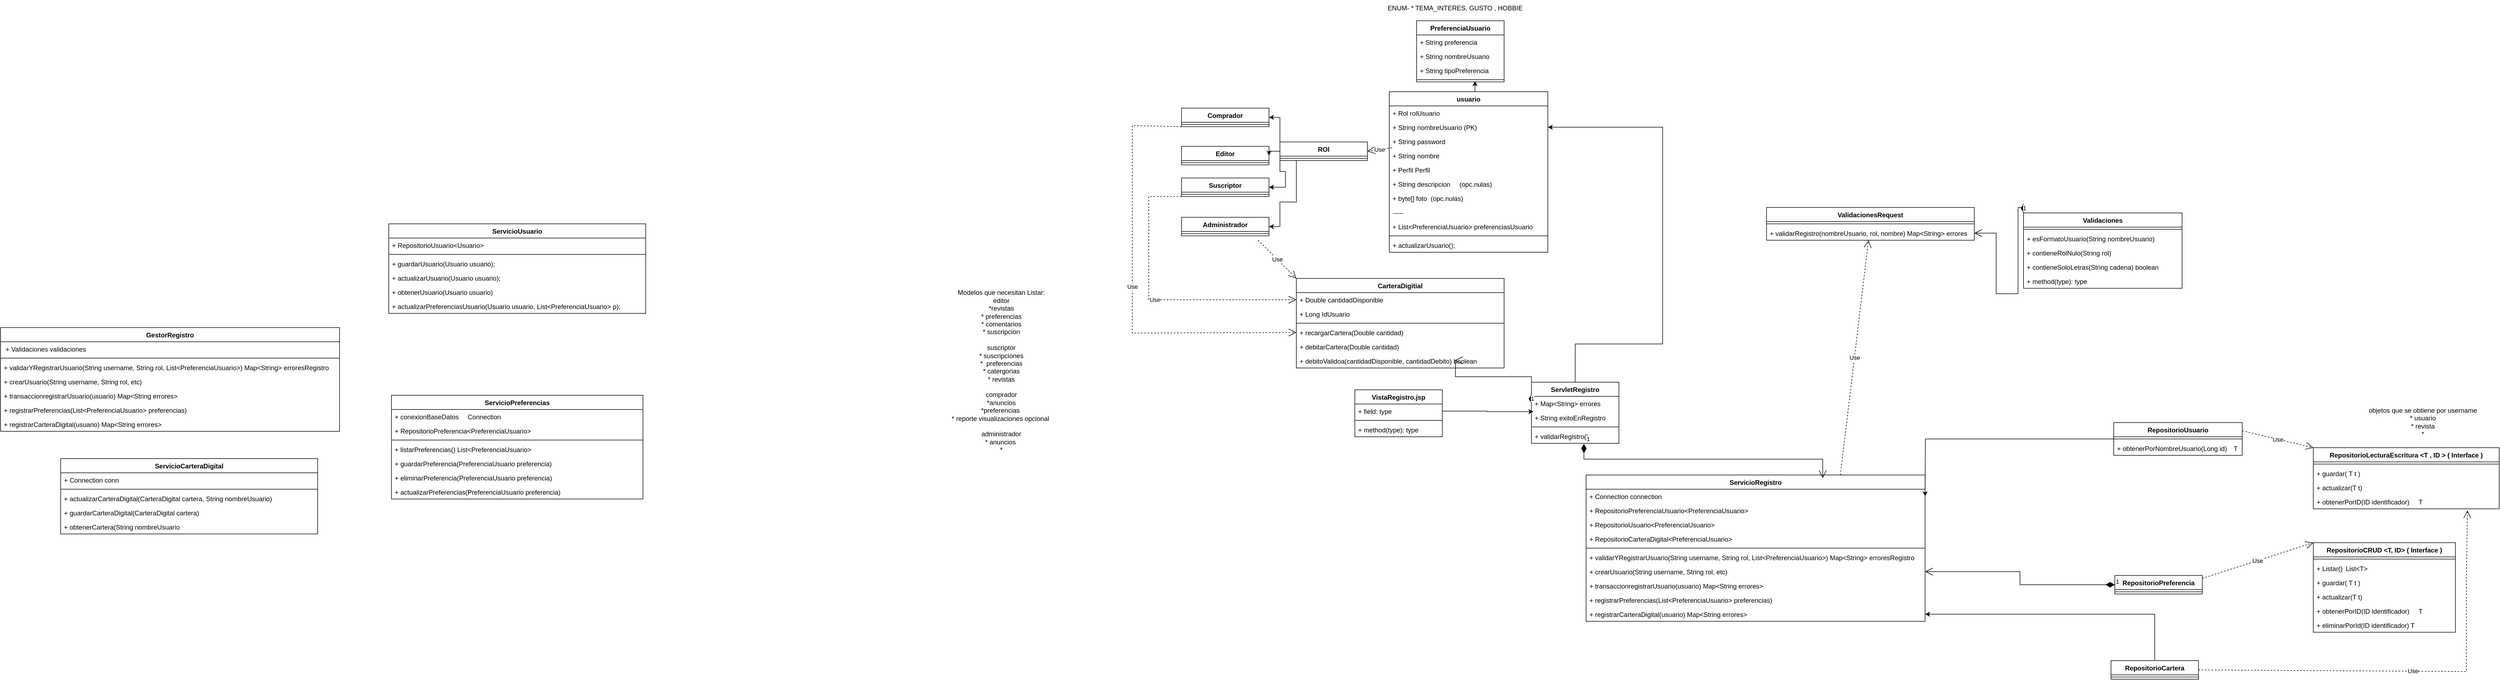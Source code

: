 <mxfile version="24.7.8">
  <diagram name="Página-1" id="WFT6-pquJy-1TiXKlxWs">
    <mxGraphModel dx="3860" dy="2783" grid="1" gridSize="10" guides="1" tooltips="1" connect="1" arrows="1" fold="1" page="1" pageScale="1" pageWidth="827" pageHeight="1169" math="0" shadow="0">
      <root>
        <mxCell id="0" />
        <mxCell id="1" parent="0" />
        <mxCell id="QPBchtsUJtEXCFkopXKg-1" value="usuario" style="swimlane;fontStyle=1;align=center;verticalAlign=top;childLayout=stackLayout;horizontal=1;startSize=26;horizontalStack=0;resizeParent=1;resizeParentMax=0;resizeLast=0;collapsible=1;marginBottom=0;whiteSpace=wrap;html=1;" parent="1" vertex="1">
          <mxGeometry x="-350" y="-1062" width="290" height="294" as="geometry" />
        </mxCell>
        <mxCell id="cfsOjez12NhXSAzzON_1-13" value="+ Rol rolUsuario" style="text;strokeColor=none;fillColor=none;align=left;verticalAlign=top;spacingLeft=4;spacingRight=4;overflow=hidden;rotatable=0;points=[[0,0.5],[1,0.5]];portConstraint=eastwest;whiteSpace=wrap;html=1;" parent="QPBchtsUJtEXCFkopXKg-1" vertex="1">
          <mxGeometry y="26" width="290" height="26" as="geometry" />
        </mxCell>
        <mxCell id="QPBchtsUJtEXCFkopXKg-12" value="+ String nombreUsuario (PK)" style="text;strokeColor=none;fillColor=none;align=left;verticalAlign=top;spacingLeft=4;spacingRight=4;overflow=hidden;rotatable=0;points=[[0,0.5],[1,0.5]];portConstraint=eastwest;whiteSpace=wrap;html=1;" parent="QPBchtsUJtEXCFkopXKg-1" vertex="1">
          <mxGeometry y="52" width="290" height="26" as="geometry" />
        </mxCell>
        <mxCell id="QPBchtsUJtEXCFkopXKg-5" value="+ String password" style="text;strokeColor=none;fillColor=none;align=left;verticalAlign=top;spacingLeft=4;spacingRight=4;overflow=hidden;rotatable=0;points=[[0,0.5],[1,0.5]];portConstraint=eastwest;whiteSpace=wrap;html=1;" parent="QPBchtsUJtEXCFkopXKg-1" vertex="1">
          <mxGeometry y="78" width="290" height="26" as="geometry" />
        </mxCell>
        <mxCell id="QPBchtsUJtEXCFkopXKg-6" value="+ String nombre" style="text;strokeColor=none;fillColor=none;align=left;verticalAlign=top;spacingLeft=4;spacingRight=4;overflow=hidden;rotatable=0;points=[[0,0.5],[1,0.5]];portConstraint=eastwest;whiteSpace=wrap;html=1;" parent="QPBchtsUJtEXCFkopXKg-1" vertex="1">
          <mxGeometry y="104" width="290" height="26" as="geometry" />
        </mxCell>
        <mxCell id="umDHWxReIGPnhOAI5taT-40" value="+ Perfil Perfil" style="text;strokeColor=none;fillColor=none;align=left;verticalAlign=top;spacingLeft=4;spacingRight=4;overflow=hidden;rotatable=0;points=[[0,0.5],[1,0.5]];portConstraint=eastwest;whiteSpace=wrap;html=1;" parent="QPBchtsUJtEXCFkopXKg-1" vertex="1">
          <mxGeometry y="130" width="290" height="26" as="geometry" />
        </mxCell>
        <mxCell id="QPBchtsUJtEXCFkopXKg-8" value="+ String descripcion&amp;nbsp; &amp;nbsp; &amp;nbsp;(opc.nulas)" style="text;strokeColor=none;fillColor=none;align=left;verticalAlign=top;spacingLeft=4;spacingRight=4;overflow=hidden;rotatable=0;points=[[0,0.5],[1,0.5]];portConstraint=eastwest;whiteSpace=wrap;html=1;" parent="QPBchtsUJtEXCFkopXKg-1" vertex="1">
          <mxGeometry y="156" width="290" height="26" as="geometry" />
        </mxCell>
        <mxCell id="QPBchtsUJtEXCFkopXKg-7" value="+ byte[] foto&amp;nbsp; (opc.nulas)" style="text;strokeColor=none;fillColor=none;align=left;verticalAlign=top;spacingLeft=4;spacingRight=4;overflow=hidden;rotatable=0;points=[[0,0.5],[1,0.5]];portConstraint=eastwest;whiteSpace=wrap;html=1;" parent="QPBchtsUJtEXCFkopXKg-1" vertex="1">
          <mxGeometry y="182" width="290" height="26" as="geometry" />
        </mxCell>
        <mxCell id="umDHWxReIGPnhOAI5taT-67" value="-----" style="text;strokeColor=none;fillColor=none;align=left;verticalAlign=top;spacingLeft=4;spacingRight=4;overflow=hidden;rotatable=0;points=[[0,0.5],[1,0.5]];portConstraint=eastwest;whiteSpace=wrap;html=1;" parent="QPBchtsUJtEXCFkopXKg-1" vertex="1">
          <mxGeometry y="208" width="290" height="26" as="geometry" />
        </mxCell>
        <mxCell id="umDHWxReIGPnhOAI5taT-68" value="+ List&amp;lt;PreferenciaUsuario&amp;gt; preferenciasUsuario" style="text;strokeColor=none;fillColor=none;align=left;verticalAlign=top;spacingLeft=4;spacingRight=4;overflow=hidden;rotatable=0;points=[[0,0.5],[1,0.5]];portConstraint=eastwest;whiteSpace=wrap;html=1;" parent="QPBchtsUJtEXCFkopXKg-1" vertex="1">
          <mxGeometry y="234" width="290" height="26" as="geometry" />
        </mxCell>
        <mxCell id="QPBchtsUJtEXCFkopXKg-3" value="" style="line;strokeWidth=1;fillColor=none;align=left;verticalAlign=middle;spacingTop=-1;spacingLeft=3;spacingRight=3;rotatable=0;labelPosition=right;points=[];portConstraint=eastwest;strokeColor=inherit;" parent="QPBchtsUJtEXCFkopXKg-1" vertex="1">
          <mxGeometry y="260" width="290" height="8" as="geometry" />
        </mxCell>
        <mxCell id="QPBchtsUJtEXCFkopXKg-4" value="+ actualizarUsuario();" style="text;strokeColor=none;fillColor=none;align=left;verticalAlign=top;spacingLeft=4;spacingRight=4;overflow=hidden;rotatable=0;points=[[0,0.5],[1,0.5]];portConstraint=eastwest;whiteSpace=wrap;html=1;" parent="QPBchtsUJtEXCFkopXKg-1" vertex="1">
          <mxGeometry y="268" width="290" height="26" as="geometry" />
        </mxCell>
        <mxCell id="QPBchtsUJtEXCFkopXKg-13" value="Administrador" style="swimlane;fontStyle=1;align=center;verticalAlign=top;childLayout=stackLayout;horizontal=1;startSize=26;horizontalStack=0;resizeParent=1;resizeParentMax=0;resizeLast=0;collapsible=1;marginBottom=0;whiteSpace=wrap;html=1;" parent="1" vertex="1">
          <mxGeometry x="-730" y="-832" width="160" height="34" as="geometry" />
        </mxCell>
        <mxCell id="QPBchtsUJtEXCFkopXKg-15" value="" style="line;strokeWidth=1;fillColor=none;align=left;verticalAlign=middle;spacingTop=-1;spacingLeft=3;spacingRight=3;rotatable=0;labelPosition=right;points=[];portConstraint=eastwest;strokeColor=inherit;" parent="QPBchtsUJtEXCFkopXKg-13" vertex="1">
          <mxGeometry y="26" width="160" height="8" as="geometry" />
        </mxCell>
        <mxCell id="QPBchtsUJtEXCFkopXKg-17" value="Suscriptor" style="swimlane;fontStyle=1;align=center;verticalAlign=top;childLayout=stackLayout;horizontal=1;startSize=26;horizontalStack=0;resizeParent=1;resizeParentMax=0;resizeLast=0;collapsible=1;marginBottom=0;whiteSpace=wrap;html=1;" parent="1" vertex="1">
          <mxGeometry x="-730" y="-904" width="160" height="34" as="geometry" />
        </mxCell>
        <mxCell id="QPBchtsUJtEXCFkopXKg-19" value="" style="line;strokeWidth=1;fillColor=none;align=left;verticalAlign=middle;spacingTop=-1;spacingLeft=3;spacingRight=3;rotatable=0;labelPosition=right;points=[];portConstraint=eastwest;strokeColor=inherit;" parent="QPBchtsUJtEXCFkopXKg-17" vertex="1">
          <mxGeometry y="26" width="160" height="8" as="geometry" />
        </mxCell>
        <mxCell id="QPBchtsUJtEXCFkopXKg-21" value="Editor" style="swimlane;fontStyle=1;align=center;verticalAlign=top;childLayout=stackLayout;horizontal=1;startSize=26;horizontalStack=0;resizeParent=1;resizeParentMax=0;resizeLast=0;collapsible=1;marginBottom=0;whiteSpace=wrap;html=1;" parent="1" vertex="1">
          <mxGeometry x="-730" y="-962" width="160" height="34" as="geometry" />
        </mxCell>
        <mxCell id="QPBchtsUJtEXCFkopXKg-23" value="" style="line;strokeWidth=1;fillColor=none;align=left;verticalAlign=middle;spacingTop=-1;spacingLeft=3;spacingRight=3;rotatable=0;labelPosition=right;points=[];portConstraint=eastwest;strokeColor=inherit;" parent="QPBchtsUJtEXCFkopXKg-21" vertex="1">
          <mxGeometry y="26" width="160" height="8" as="geometry" />
        </mxCell>
        <mxCell id="QPBchtsUJtEXCFkopXKg-25" value="Comprador" style="swimlane;fontStyle=1;align=center;verticalAlign=top;childLayout=stackLayout;horizontal=1;startSize=26;horizontalStack=0;resizeParent=1;resizeParentMax=0;resizeLast=0;collapsible=1;marginBottom=0;whiteSpace=wrap;html=1;" parent="1" vertex="1">
          <mxGeometry x="-730" y="-1032" width="160" height="34" as="geometry" />
        </mxCell>
        <mxCell id="QPBchtsUJtEXCFkopXKg-27" value="" style="line;strokeWidth=1;fillColor=none;align=left;verticalAlign=middle;spacingTop=-1;spacingLeft=3;spacingRight=3;rotatable=0;labelPosition=right;points=[];portConstraint=eastwest;strokeColor=inherit;" parent="QPBchtsUJtEXCFkopXKg-25" vertex="1">
          <mxGeometry y="26" width="160" height="8" as="geometry" />
        </mxCell>
        <mxCell id="0hr7ckpAqA9oikr3UxDf-13" value="RepositorioLecturaEscritura &amp;lt;T , ID &amp;gt; ( Interface )" style="swimlane;fontStyle=1;align=center;verticalAlign=top;childLayout=stackLayout;horizontal=1;startSize=26;horizontalStack=0;resizeParent=1;resizeParentMax=0;resizeLast=0;collapsible=1;marginBottom=0;whiteSpace=wrap;html=1;" parent="1" vertex="1">
          <mxGeometry x="1340" y="-410" width="340" height="112" as="geometry" />
        </mxCell>
        <mxCell id="0hr7ckpAqA9oikr3UxDf-15" value="" style="line;strokeWidth=1;fillColor=none;align=left;verticalAlign=middle;spacingTop=-1;spacingLeft=3;spacingRight=3;rotatable=0;labelPosition=right;points=[];portConstraint=eastwest;strokeColor=inherit;" parent="0hr7ckpAqA9oikr3UxDf-13" vertex="1">
          <mxGeometry y="26" width="340" height="8" as="geometry" />
        </mxCell>
        <mxCell id="umDHWxReIGPnhOAI5taT-9" value="+ guardar( T t )" style="text;strokeColor=none;fillColor=none;align=left;verticalAlign=top;spacingLeft=4;spacingRight=4;overflow=hidden;rotatable=0;points=[[0,0.5],[1,0.5]];portConstraint=eastwest;whiteSpace=wrap;html=1;" parent="0hr7ckpAqA9oikr3UxDf-13" vertex="1">
          <mxGeometry y="34" width="340" height="26" as="geometry" />
        </mxCell>
        <mxCell id="umDHWxReIGPnhOAI5taT-11" value="+ actualizar(T t)&amp;nbsp;&amp;nbsp;" style="text;strokeColor=none;fillColor=none;align=left;verticalAlign=top;spacingLeft=4;spacingRight=4;overflow=hidden;rotatable=0;points=[[0,0.5],[1,0.5]];portConstraint=eastwest;whiteSpace=wrap;html=1;" parent="0hr7ckpAqA9oikr3UxDf-13" vertex="1">
          <mxGeometry y="60" width="340" height="26" as="geometry" />
        </mxCell>
        <mxCell id="umDHWxReIGPnhOAI5taT-10" value="+ obtenerPorID(ID identificador)&amp;nbsp;&lt;span style=&quot;white-space: pre;&quot;&gt;&#x9;&lt;/span&gt;T" style="text;strokeColor=none;fillColor=none;align=left;verticalAlign=top;spacingLeft=4;spacingRight=4;overflow=hidden;rotatable=0;points=[[0,0.5],[1,0.5]];portConstraint=eastwest;whiteSpace=wrap;html=1;" parent="0hr7ckpAqA9oikr3UxDf-13" vertex="1">
          <mxGeometry y="86" width="340" height="26" as="geometry" />
        </mxCell>
        <mxCell id="FwK0ukZyEXFp0lMy9nqA-30" style="edgeStyle=orthogonalEdgeStyle;rounded=0;orthogonalLoop=1;jettySize=auto;html=1;entryX=1;entryY=0.5;entryDx=0;entryDy=0;" parent="1" source="0hr7ckpAqA9oikr3UxDf-21" edge="1">
          <mxGeometry relative="1" as="geometry">
            <mxPoint x="630" y="-321" as="targetPoint" />
          </mxGeometry>
        </mxCell>
        <mxCell id="0hr7ckpAqA9oikr3UxDf-21" value="RepositorioUsuario" style="swimlane;fontStyle=1;align=center;verticalAlign=top;childLayout=stackLayout;horizontal=1;startSize=26;horizontalStack=0;resizeParent=1;resizeParentMax=0;resizeLast=0;collapsible=1;marginBottom=0;whiteSpace=wrap;html=1;" parent="1" vertex="1">
          <mxGeometry x="975" y="-456" width="235" height="60" as="geometry" />
        </mxCell>
        <mxCell id="0hr7ckpAqA9oikr3UxDf-23" value="" style="line;strokeWidth=1;fillColor=none;align=left;verticalAlign=middle;spacingTop=-1;spacingLeft=3;spacingRight=3;rotatable=0;labelPosition=right;points=[];portConstraint=eastwest;strokeColor=inherit;" parent="0hr7ckpAqA9oikr3UxDf-21" vertex="1">
          <mxGeometry y="26" width="235" height="8" as="geometry" />
        </mxCell>
        <mxCell id="nuMz5E-OoA2DFbT41cDE-1" value="+ obtenerPorNombreUsuario(Long id)&amp;nbsp;&lt;span style=&quot;white-space: pre;&quot;&gt;&#x9;&lt;/span&gt;T" style="text;strokeColor=none;fillColor=none;align=left;verticalAlign=top;spacingLeft=4;spacingRight=4;overflow=hidden;rotatable=0;points=[[0,0.5],[1,0.5]];portConstraint=eastwest;whiteSpace=wrap;html=1;" vertex="1" parent="0hr7ckpAqA9oikr3UxDf-21">
          <mxGeometry y="34" width="235" height="26" as="geometry" />
        </mxCell>
        <mxCell id="umDHWxReIGPnhOAI5taT-60" value="PreferenciaUsuario" style="swimlane;fontStyle=1;align=center;verticalAlign=top;childLayout=stackLayout;horizontal=1;startSize=26;horizontalStack=0;resizeParent=1;resizeParentMax=0;resizeLast=0;collapsible=1;marginBottom=0;whiteSpace=wrap;html=1;" parent="1" vertex="1">
          <mxGeometry x="-300" y="-1192" width="160" height="112" as="geometry" />
        </mxCell>
        <mxCell id="umDHWxReIGPnhOAI5taT-65" value="+ String preferencia" style="text;strokeColor=none;fillColor=none;align=left;verticalAlign=top;spacingLeft=4;spacingRight=4;overflow=hidden;rotatable=0;points=[[0,0.5],[1,0.5]];portConstraint=eastwest;whiteSpace=wrap;html=1;" parent="umDHWxReIGPnhOAI5taT-60" vertex="1">
          <mxGeometry y="26" width="160" height="26" as="geometry" />
        </mxCell>
        <mxCell id="umDHWxReIGPnhOAI5taT-94" value="+ String nombreUsuario" style="text;strokeColor=none;fillColor=none;align=left;verticalAlign=top;spacingLeft=4;spacingRight=4;overflow=hidden;rotatable=0;points=[[0,0.5],[1,0.5]];portConstraint=eastwest;whiteSpace=wrap;html=1;" parent="umDHWxReIGPnhOAI5taT-60" vertex="1">
          <mxGeometry y="52" width="160" height="26" as="geometry" />
        </mxCell>
        <mxCell id="umDHWxReIGPnhOAI5taT-64" value="+ String tipoPreferencia" style="text;strokeColor=none;fillColor=none;align=left;verticalAlign=top;spacingLeft=4;spacingRight=4;overflow=hidden;rotatable=0;points=[[0,0.5],[1,0.5]];portConstraint=eastwest;whiteSpace=wrap;html=1;" parent="umDHWxReIGPnhOAI5taT-60" vertex="1">
          <mxGeometry y="78" width="160" height="26" as="geometry" />
        </mxCell>
        <mxCell id="umDHWxReIGPnhOAI5taT-62" value="" style="line;strokeWidth=1;fillColor=none;align=left;verticalAlign=middle;spacingTop=-1;spacingLeft=3;spacingRight=3;rotatable=0;labelPosition=right;points=[];portConstraint=eastwest;strokeColor=inherit;" parent="umDHWxReIGPnhOAI5taT-60" vertex="1">
          <mxGeometry y="104" width="160" height="8" as="geometry" />
        </mxCell>
        <mxCell id="umDHWxReIGPnhOAI5taT-66" value="ENUM- * TEMA_INTERES, GUSTO , HOBBIE" style="text;html=1;align=center;verticalAlign=middle;resizable=0;points=[];autosize=1;strokeColor=none;fillColor=none;" parent="1" vertex="1">
          <mxGeometry x="-365" y="-1230" width="270" height="30" as="geometry" />
        </mxCell>
        <mxCell id="umDHWxReIGPnhOAI5taT-80" style="edgeStyle=orthogonalEdgeStyle;rounded=0;orthogonalLoop=1;jettySize=auto;html=1;exitX=0.5;exitY=0;exitDx=0;exitDy=0;entryX=0.667;entryY=0.833;entryDx=0;entryDy=0;entryPerimeter=0;" parent="1" source="QPBchtsUJtEXCFkopXKg-1" target="umDHWxReIGPnhOAI5taT-62" edge="1">
          <mxGeometry relative="1" as="geometry" />
        </mxCell>
        <mxCell id="v9M5jdULhOaIKDF-wlbc-27" style="edgeStyle=orthogonalEdgeStyle;rounded=0;orthogonalLoop=1;jettySize=auto;html=1;entryX=1;entryY=0.5;entryDx=0;entryDy=0;" parent="1" source="v9M5jdULhOaIKDF-wlbc-1" target="QPBchtsUJtEXCFkopXKg-12" edge="1">
          <mxGeometry relative="1" as="geometry">
            <Array as="points">
              <mxPoint x="-10" y="-600" />
              <mxPoint x="150" y="-600" />
              <mxPoint x="150" y="-997" />
            </Array>
          </mxGeometry>
        </mxCell>
        <mxCell id="v9M5jdULhOaIKDF-wlbc-1" value="ServletRegistro" style="swimlane;fontStyle=1;align=center;verticalAlign=top;childLayout=stackLayout;horizontal=1;startSize=26;horizontalStack=0;resizeParent=1;resizeParentMax=0;resizeLast=0;collapsible=1;marginBottom=0;whiteSpace=wrap;html=1;" parent="1" vertex="1">
          <mxGeometry x="-90" y="-530" width="160" height="112" as="geometry" />
        </mxCell>
        <mxCell id="v9M5jdULhOaIKDF-wlbc-2" value="+ Map&amp;lt;String&amp;gt; errores" style="text;strokeColor=none;fillColor=none;align=left;verticalAlign=top;spacingLeft=4;spacingRight=4;overflow=hidden;rotatable=0;points=[[0,0.5],[1,0.5]];portConstraint=eastwest;whiteSpace=wrap;html=1;" parent="v9M5jdULhOaIKDF-wlbc-1" vertex="1">
          <mxGeometry y="26" width="160" height="26" as="geometry" />
        </mxCell>
        <mxCell id="v9M5jdULhOaIKDF-wlbc-106" value="+ String exitoEnRegistro" style="text;strokeColor=none;fillColor=none;align=left;verticalAlign=top;spacingLeft=4;spacingRight=4;overflow=hidden;rotatable=0;points=[[0,0.5],[1,0.5]];portConstraint=eastwest;whiteSpace=wrap;html=1;" parent="v9M5jdULhOaIKDF-wlbc-1" vertex="1">
          <mxGeometry y="52" width="160" height="26" as="geometry" />
        </mxCell>
        <mxCell id="v9M5jdULhOaIKDF-wlbc-3" value="" style="line;strokeWidth=1;fillColor=none;align=left;verticalAlign=middle;spacingTop=-1;spacingLeft=3;spacingRight=3;rotatable=0;labelPosition=right;points=[];portConstraint=eastwest;strokeColor=inherit;" parent="v9M5jdULhOaIKDF-wlbc-1" vertex="1">
          <mxGeometry y="78" width="160" height="8" as="geometry" />
        </mxCell>
        <mxCell id="v9M5jdULhOaIKDF-wlbc-4" value="+ validarRegistro();" style="text;strokeColor=none;fillColor=none;align=left;verticalAlign=top;spacingLeft=4;spacingRight=4;overflow=hidden;rotatable=0;points=[[0,0.5],[1,0.5]];portConstraint=eastwest;whiteSpace=wrap;html=1;" parent="v9M5jdULhOaIKDF-wlbc-1" vertex="1">
          <mxGeometry y="86" width="160" height="26" as="geometry" />
        </mxCell>
        <mxCell id="v9M5jdULhOaIKDF-wlbc-5" value="VistaRegistro.jsp" style="swimlane;fontStyle=1;align=center;verticalAlign=top;childLayout=stackLayout;horizontal=1;startSize=26;horizontalStack=0;resizeParent=1;resizeParentMax=0;resizeLast=0;collapsible=1;marginBottom=0;whiteSpace=wrap;html=1;" parent="1" vertex="1">
          <mxGeometry x="-413" y="-516" width="160" height="86" as="geometry" />
        </mxCell>
        <mxCell id="v9M5jdULhOaIKDF-wlbc-6" value="+ field: type" style="text;strokeColor=none;fillColor=none;align=left;verticalAlign=top;spacingLeft=4;spacingRight=4;overflow=hidden;rotatable=0;points=[[0,0.5],[1,0.5]];portConstraint=eastwest;whiteSpace=wrap;html=1;" parent="v9M5jdULhOaIKDF-wlbc-5" vertex="1">
          <mxGeometry y="26" width="160" height="26" as="geometry" />
        </mxCell>
        <mxCell id="v9M5jdULhOaIKDF-wlbc-7" value="" style="line;strokeWidth=1;fillColor=none;align=left;verticalAlign=middle;spacingTop=-1;spacingLeft=3;spacingRight=3;rotatable=0;labelPosition=right;points=[];portConstraint=eastwest;strokeColor=inherit;" parent="v9M5jdULhOaIKDF-wlbc-5" vertex="1">
          <mxGeometry y="52" width="160" height="8" as="geometry" />
        </mxCell>
        <mxCell id="v9M5jdULhOaIKDF-wlbc-8" value="+ method(type): type" style="text;strokeColor=none;fillColor=none;align=left;verticalAlign=top;spacingLeft=4;spacingRight=4;overflow=hidden;rotatable=0;points=[[0,0.5],[1,0.5]];portConstraint=eastwest;whiteSpace=wrap;html=1;" parent="v9M5jdULhOaIKDF-wlbc-5" vertex="1">
          <mxGeometry y="60" width="160" height="26" as="geometry" />
        </mxCell>
        <mxCell id="v9M5jdULhOaIKDF-wlbc-9" value="ValidacionesRequest" style="swimlane;fontStyle=1;align=center;verticalAlign=top;childLayout=stackLayout;horizontal=1;startSize=26;horizontalStack=0;resizeParent=1;resizeParentMax=0;resizeLast=0;collapsible=1;marginBottom=0;whiteSpace=wrap;html=1;" parent="1" vertex="1">
          <mxGeometry x="340" y="-850" width="380" height="60" as="geometry" />
        </mxCell>
        <mxCell id="v9M5jdULhOaIKDF-wlbc-11" value="" style="line;strokeWidth=1;fillColor=none;align=left;verticalAlign=middle;spacingTop=-1;spacingLeft=3;spacingRight=3;rotatable=0;labelPosition=right;points=[];portConstraint=eastwest;strokeColor=inherit;" parent="v9M5jdULhOaIKDF-wlbc-9" vertex="1">
          <mxGeometry y="26" width="380" height="8" as="geometry" />
        </mxCell>
        <mxCell id="v9M5jdULhOaIKDF-wlbc-18" value="+ validarRegistro(nombreUsuario, rol, nombre) Map&amp;lt;String&amp;gt; errores" style="text;strokeColor=none;fillColor=none;align=left;verticalAlign=top;spacingLeft=4;spacingRight=4;overflow=hidden;rotatable=0;points=[[0,0.5],[1,0.5]];portConstraint=eastwest;whiteSpace=wrap;html=1;" parent="v9M5jdULhOaIKDF-wlbc-9" vertex="1">
          <mxGeometry y="34" width="380" height="26" as="geometry" />
        </mxCell>
        <mxCell id="v9M5jdULhOaIKDF-wlbc-15" value="Use" style="endArrow=open;endSize=12;dashed=1;html=1;rounded=0;exitX=0.75;exitY=0;exitDx=0;exitDy=0;entryX=0.491;entryY=0.988;entryDx=0;entryDy=0;entryPerimeter=0;" parent="1" source="v9M5jdULhOaIKDF-wlbc-95" target="v9M5jdULhOaIKDF-wlbc-18" edge="1">
          <mxGeometry width="160" relative="1" as="geometry">
            <mxPoint x="350" y="-510" as="sourcePoint" />
            <mxPoint x="510" y="-510" as="targetPoint" />
          </mxGeometry>
        </mxCell>
        <mxCell id="v9M5jdULhOaIKDF-wlbc-24" value="RepositorioPreferencia" style="swimlane;fontStyle=1;align=center;verticalAlign=top;childLayout=stackLayout;horizontal=1;startSize=26;horizontalStack=0;resizeParent=1;resizeParentMax=0;resizeLast=0;collapsible=1;marginBottom=0;whiteSpace=wrap;html=1;" parent="1" vertex="1">
          <mxGeometry x="977" y="-176" width="160" height="34" as="geometry" />
        </mxCell>
        <mxCell id="v9M5jdULhOaIKDF-wlbc-25" value="" style="line;strokeWidth=1;fillColor=none;align=left;verticalAlign=middle;spacingTop=-1;spacingLeft=3;spacingRight=3;rotatable=0;labelPosition=right;points=[];portConstraint=eastwest;strokeColor=inherit;" parent="v9M5jdULhOaIKDF-wlbc-24" vertex="1">
          <mxGeometry y="26" width="160" height="8" as="geometry" />
        </mxCell>
        <mxCell id="v9M5jdULhOaIKDF-wlbc-35" style="edgeStyle=orthogonalEdgeStyle;rounded=0;orthogonalLoop=1;jettySize=auto;html=1;exitX=0;exitY=0;exitDx=0;exitDy=0;entryX=1;entryY=0.5;entryDx=0;entryDy=0;" parent="1" source="v9M5jdULhOaIKDF-wlbc-29" target="QPBchtsUJtEXCFkopXKg-25" edge="1">
          <mxGeometry relative="1" as="geometry" />
        </mxCell>
        <mxCell id="v9M5jdULhOaIKDF-wlbc-36" style="edgeStyle=orthogonalEdgeStyle;rounded=0;orthogonalLoop=1;jettySize=auto;html=1;exitX=0;exitY=0.5;exitDx=0;exitDy=0;" parent="1" source="v9M5jdULhOaIKDF-wlbc-29" target="QPBchtsUJtEXCFkopXKg-21" edge="1">
          <mxGeometry relative="1" as="geometry" />
        </mxCell>
        <mxCell id="v9M5jdULhOaIKDF-wlbc-37" style="edgeStyle=orthogonalEdgeStyle;rounded=0;orthogonalLoop=1;jettySize=auto;html=1;exitX=0;exitY=1;exitDx=0;exitDy=0;entryX=1;entryY=0.5;entryDx=0;entryDy=0;" parent="1" source="v9M5jdULhOaIKDF-wlbc-29" target="QPBchtsUJtEXCFkopXKg-17" edge="1">
          <mxGeometry relative="1" as="geometry">
            <Array as="points">
              <mxPoint x="-550" y="-916" />
              <mxPoint x="-540" y="-916" />
              <mxPoint x="-540" y="-887" />
            </Array>
          </mxGeometry>
        </mxCell>
        <mxCell id="v9M5jdULhOaIKDF-wlbc-38" style="edgeStyle=orthogonalEdgeStyle;rounded=0;orthogonalLoop=1;jettySize=auto;html=1;entryX=1;entryY=0.5;entryDx=0;entryDy=0;" parent="1" source="v9M5jdULhOaIKDF-wlbc-29" target="QPBchtsUJtEXCFkopXKg-13" edge="1">
          <mxGeometry relative="1" as="geometry">
            <Array as="points">
              <mxPoint x="-520" y="-860" />
              <mxPoint x="-550" y="-860" />
              <mxPoint x="-550" y="-815" />
            </Array>
          </mxGeometry>
        </mxCell>
        <mxCell id="v9M5jdULhOaIKDF-wlbc-29" value="ROl" style="swimlane;fontStyle=1;align=center;verticalAlign=top;childLayout=stackLayout;horizontal=1;startSize=26;horizontalStack=0;resizeParent=1;resizeParentMax=0;resizeLast=0;collapsible=1;marginBottom=0;whiteSpace=wrap;html=1;" parent="1" vertex="1">
          <mxGeometry x="-550" y="-970" width="160" height="34" as="geometry" />
        </mxCell>
        <mxCell id="v9M5jdULhOaIKDF-wlbc-31" value="" style="line;strokeWidth=1;fillColor=none;align=left;verticalAlign=middle;spacingTop=-1;spacingLeft=3;spacingRight=3;rotatable=0;labelPosition=right;points=[];portConstraint=eastwest;strokeColor=inherit;" parent="v9M5jdULhOaIKDF-wlbc-29" vertex="1">
          <mxGeometry y="26" width="160" height="8" as="geometry" />
        </mxCell>
        <mxCell id="v9M5jdULhOaIKDF-wlbc-34" value="Use" style="endArrow=open;endSize=12;dashed=1;html=1;rounded=0;exitX=0.018;exitY=0.949;exitDx=0;exitDy=0;exitPerimeter=0;entryX=1;entryY=0.5;entryDx=0;entryDy=0;" parent="1" source="QPBchtsUJtEXCFkopXKg-5" target="v9M5jdULhOaIKDF-wlbc-29" edge="1">
          <mxGeometry width="160" relative="1" as="geometry">
            <mxPoint x="-630" y="-970" as="sourcePoint" />
            <mxPoint x="-470" y="-970" as="targetPoint" />
          </mxGeometry>
        </mxCell>
        <mxCell id="v9M5jdULhOaIKDF-wlbc-39" value="CarteraDigitial" style="swimlane;fontStyle=1;align=center;verticalAlign=top;childLayout=stackLayout;horizontal=1;startSize=26;horizontalStack=0;resizeParent=1;resizeParentMax=0;resizeLast=0;collapsible=1;marginBottom=0;whiteSpace=wrap;html=1;" parent="1" vertex="1">
          <mxGeometry x="-520" y="-720" width="380" height="164" as="geometry" />
        </mxCell>
        <mxCell id="v9M5jdULhOaIKDF-wlbc-40" value="+ Double cantidadDisponible" style="text;strokeColor=none;fillColor=none;align=left;verticalAlign=top;spacingLeft=4;spacingRight=4;overflow=hidden;rotatable=0;points=[[0,0.5],[1,0.5]];portConstraint=eastwest;whiteSpace=wrap;html=1;" parent="v9M5jdULhOaIKDF-wlbc-39" vertex="1">
          <mxGeometry y="26" width="380" height="26" as="geometry" />
        </mxCell>
        <mxCell id="v9M5jdULhOaIKDF-wlbc-68" value="+ Long IdUsuario" style="text;strokeColor=none;fillColor=none;align=left;verticalAlign=top;spacingLeft=4;spacingRight=4;overflow=hidden;rotatable=0;points=[[0,0.5],[1,0.5]];portConstraint=eastwest;whiteSpace=wrap;html=1;" parent="v9M5jdULhOaIKDF-wlbc-39" vertex="1">
          <mxGeometry y="52" width="380" height="26" as="geometry" />
        </mxCell>
        <mxCell id="v9M5jdULhOaIKDF-wlbc-41" value="" style="line;strokeWidth=1;fillColor=none;align=left;verticalAlign=middle;spacingTop=-1;spacingLeft=3;spacingRight=3;rotatable=0;labelPosition=right;points=[];portConstraint=eastwest;strokeColor=inherit;" parent="v9M5jdULhOaIKDF-wlbc-39" vertex="1">
          <mxGeometry y="78" width="380" height="8" as="geometry" />
        </mxCell>
        <mxCell id="v9M5jdULhOaIKDF-wlbc-42" value="+ recargarCartera(Double cantidad)" style="text;strokeColor=none;fillColor=none;align=left;verticalAlign=top;spacingLeft=4;spacingRight=4;overflow=hidden;rotatable=0;points=[[0,0.5],[1,0.5]];portConstraint=eastwest;whiteSpace=wrap;html=1;" parent="v9M5jdULhOaIKDF-wlbc-39" vertex="1">
          <mxGeometry y="86" width="380" height="26" as="geometry" />
        </mxCell>
        <mxCell id="v9M5jdULhOaIKDF-wlbc-49" value="+ debitarCartera(Double cantidad)" style="text;strokeColor=none;fillColor=none;align=left;verticalAlign=top;spacingLeft=4;spacingRight=4;overflow=hidden;rotatable=0;points=[[0,0.5],[1,0.5]];portConstraint=eastwest;whiteSpace=wrap;html=1;" parent="v9M5jdULhOaIKDF-wlbc-39" vertex="1">
          <mxGeometry y="112" width="380" height="26" as="geometry" />
        </mxCell>
        <mxCell id="v9M5jdULhOaIKDF-wlbc-50" value="+ debitoValidoa(cantidadDisponible, cantidadDebito) boolean" style="text;strokeColor=none;fillColor=none;align=left;verticalAlign=top;spacingLeft=4;spacingRight=4;overflow=hidden;rotatable=0;points=[[0,0.5],[1,0.5]];portConstraint=eastwest;whiteSpace=wrap;html=1;" parent="v9M5jdULhOaIKDF-wlbc-39" vertex="1">
          <mxGeometry y="138" width="380" height="26" as="geometry" />
        </mxCell>
        <mxCell id="v9M5jdULhOaIKDF-wlbc-43" value="Use" style="endArrow=open;endSize=12;dashed=1;html=1;rounded=0;entryX=0;entryY=0;entryDx=0;entryDy=0;" parent="1" target="v9M5jdULhOaIKDF-wlbc-39" edge="1">
          <mxGeometry width="160" relative="1" as="geometry">
            <mxPoint x="-590" y="-790" as="sourcePoint" />
            <mxPoint x="-250" y="-560" as="targetPoint" />
          </mxGeometry>
        </mxCell>
        <mxCell id="v9M5jdULhOaIKDF-wlbc-45" value="Use" style="endArrow=open;endSize=12;dashed=1;html=1;rounded=0;exitX=0;exitY=1;exitDx=0;exitDy=0;entryX=0;entryY=0.5;entryDx=0;entryDy=0;" parent="1" source="QPBchtsUJtEXCFkopXKg-25" target="v9M5jdULhOaIKDF-wlbc-42" edge="1">
          <mxGeometry width="160" relative="1" as="geometry">
            <mxPoint x="-410" y="-680" as="sourcePoint" />
            <mxPoint x="-250" y="-680" as="targetPoint" />
            <Array as="points">
              <mxPoint x="-820" y="-1000" />
              <mxPoint x="-820" y="-620" />
            </Array>
          </mxGeometry>
        </mxCell>
        <mxCell id="v9M5jdULhOaIKDF-wlbc-47" value="Use" style="endArrow=open;endSize=12;dashed=1;html=1;rounded=0;exitX=0;exitY=1;exitDx=0;exitDy=0;entryX=0;entryY=0.5;entryDx=0;entryDy=0;" parent="1" source="QPBchtsUJtEXCFkopXKg-17" target="v9M5jdULhOaIKDF-wlbc-40" edge="1">
          <mxGeometry width="160" relative="1" as="geometry">
            <mxPoint x="-410" y="-820" as="sourcePoint" />
            <mxPoint x="-250" y="-820" as="targetPoint" />
            <Array as="points">
              <mxPoint x="-790" y="-870" />
              <mxPoint x="-790" y="-681" />
            </Array>
          </mxGeometry>
        </mxCell>
        <mxCell id="v9M5jdULhOaIKDF-wlbc-51" value="1" style="endArrow=open;html=1;endSize=12;startArrow=diamondThin;startSize=14;startFill=1;edgeStyle=orthogonalEdgeStyle;align=left;verticalAlign=bottom;rounded=0;exitX=0;exitY=0.5;exitDx=0;exitDy=0;" parent="1" source="v9M5jdULhOaIKDF-wlbc-2" edge="1">
          <mxGeometry x="-1" y="3" relative="1" as="geometry">
            <mxPoint x="-390" y="-570" as="sourcePoint" />
            <mxPoint x="-230" y="-570" as="targetPoint" />
            <Array as="points">
              <mxPoint x="-90" y="-540" />
              <mxPoint x="-229" y="-540" />
              <mxPoint x="-229" y="-570" />
            </Array>
          </mxGeometry>
        </mxCell>
        <mxCell id="v9M5jdULhOaIKDF-wlbc-52" style="edgeStyle=orthogonalEdgeStyle;rounded=0;orthogonalLoop=1;jettySize=auto;html=1;entryX=0.022;entryY=1.075;entryDx=0;entryDy=0;entryPerimeter=0;" parent="1" source="v9M5jdULhOaIKDF-wlbc-6" target="v9M5jdULhOaIKDF-wlbc-2" edge="1">
          <mxGeometry relative="1" as="geometry" />
        </mxCell>
        <mxCell id="FwK0ukZyEXFp0lMy9nqA-31" style="edgeStyle=orthogonalEdgeStyle;rounded=0;orthogonalLoop=1;jettySize=auto;html=1;entryX=1;entryY=0.5;entryDx=0;entryDy=0;" parent="1" source="v9M5jdULhOaIKDF-wlbc-69" target="v9M5jdULhOaIKDF-wlbc-112" edge="1">
          <mxGeometry relative="1" as="geometry" />
        </mxCell>
        <mxCell id="v9M5jdULhOaIKDF-wlbc-69" value="RepositorioCartera" style="swimlane;fontStyle=1;align=center;verticalAlign=top;childLayout=stackLayout;horizontal=1;startSize=26;horizontalStack=0;resizeParent=1;resizeParentMax=0;resizeLast=0;collapsible=1;marginBottom=0;whiteSpace=wrap;html=1;" parent="1" vertex="1">
          <mxGeometry x="970" y="-20" width="160" height="34" as="geometry" />
        </mxCell>
        <mxCell id="v9M5jdULhOaIKDF-wlbc-71" value="" style="line;strokeWidth=1;fillColor=none;align=left;verticalAlign=middle;spacingTop=-1;spacingLeft=3;spacingRight=3;rotatable=0;labelPosition=right;points=[];portConstraint=eastwest;strokeColor=inherit;" parent="v9M5jdULhOaIKDF-wlbc-69" vertex="1">
          <mxGeometry y="26" width="160" height="8" as="geometry" />
        </mxCell>
        <mxCell id="v9M5jdULhOaIKDF-wlbc-78" value="RepositorioCRUD &amp;lt;T, ID&amp;gt; ( Interface )" style="swimlane;fontStyle=1;align=center;verticalAlign=top;childLayout=stackLayout;horizontal=1;startSize=26;horizontalStack=0;resizeParent=1;resizeParentMax=0;resizeLast=0;collapsible=1;marginBottom=0;whiteSpace=wrap;html=1;" parent="1" vertex="1">
          <mxGeometry x="1340" y="-236" width="260" height="164" as="geometry" />
        </mxCell>
        <mxCell id="v9M5jdULhOaIKDF-wlbc-79" value="" style="line;strokeWidth=1;fillColor=none;align=left;verticalAlign=middle;spacingTop=-1;spacingLeft=3;spacingRight=3;rotatable=0;labelPosition=right;points=[];portConstraint=eastwest;strokeColor=inherit;" parent="v9M5jdULhOaIKDF-wlbc-78" vertex="1">
          <mxGeometry y="26" width="260" height="8" as="geometry" />
        </mxCell>
        <mxCell id="v9M5jdULhOaIKDF-wlbc-80" value="+ Listar()&lt;span style=&quot;white-space: pre;&quot;&gt;&#x9;&lt;/span&gt;List&amp;lt;T&amp;gt;" style="text;strokeColor=none;fillColor=none;align=left;verticalAlign=top;spacingLeft=4;spacingRight=4;overflow=hidden;rotatable=0;points=[[0,0.5],[1,0.5]];portConstraint=eastwest;whiteSpace=wrap;html=1;" parent="v9M5jdULhOaIKDF-wlbc-78" vertex="1">
          <mxGeometry y="34" width="260" height="26" as="geometry" />
        </mxCell>
        <mxCell id="v9M5jdULhOaIKDF-wlbc-81" value="+ guardar( T t )" style="text;strokeColor=none;fillColor=none;align=left;verticalAlign=top;spacingLeft=4;spacingRight=4;overflow=hidden;rotatable=0;points=[[0,0.5],[1,0.5]];portConstraint=eastwest;whiteSpace=wrap;html=1;" parent="v9M5jdULhOaIKDF-wlbc-78" vertex="1">
          <mxGeometry y="60" width="260" height="26" as="geometry" />
        </mxCell>
        <mxCell id="v9M5jdULhOaIKDF-wlbc-82" value="+ actualizar(T t)&amp;nbsp;&amp;nbsp;" style="text;strokeColor=none;fillColor=none;align=left;verticalAlign=top;spacingLeft=4;spacingRight=4;overflow=hidden;rotatable=0;points=[[0,0.5],[1,0.5]];portConstraint=eastwest;whiteSpace=wrap;html=1;" parent="v9M5jdULhOaIKDF-wlbc-78" vertex="1">
          <mxGeometry y="86" width="260" height="26" as="geometry" />
        </mxCell>
        <mxCell id="v9M5jdULhOaIKDF-wlbc-83" value="+ obtenerPorID(ID identificador)&amp;nbsp;&lt;span style=&quot;white-space: pre;&quot;&gt;&#x9;&lt;/span&gt;T" style="text;strokeColor=none;fillColor=none;align=left;verticalAlign=top;spacingLeft=4;spacingRight=4;overflow=hidden;rotatable=0;points=[[0,0.5],[1,0.5]];portConstraint=eastwest;whiteSpace=wrap;html=1;" parent="v9M5jdULhOaIKDF-wlbc-78" vertex="1">
          <mxGeometry y="112" width="260" height="26" as="geometry" />
        </mxCell>
        <mxCell id="v9M5jdULhOaIKDF-wlbc-87" value="+ eliminarPorId(ID identificador) T" style="text;strokeColor=none;fillColor=none;align=left;verticalAlign=top;spacingLeft=4;spacingRight=4;overflow=hidden;rotatable=0;points=[[0,0.5],[1,0.5]];portConstraint=eastwest;whiteSpace=wrap;html=1;" parent="v9M5jdULhOaIKDF-wlbc-78" vertex="1">
          <mxGeometry y="138" width="260" height="26" as="geometry" />
        </mxCell>
        <mxCell id="v9M5jdULhOaIKDF-wlbc-86" value="Modelos que necesitan Listar:&lt;div&gt;editor&lt;/div&gt;&lt;div&gt;*revistas&lt;/div&gt;&lt;div&gt;* preferencias&lt;/div&gt;&lt;div&gt;* comentarios&lt;/div&gt;&lt;div&gt;* suscripcion&lt;/div&gt;&lt;div&gt;&lt;br&gt;&lt;/div&gt;&lt;div&gt;suscriptor&lt;/div&gt;&lt;div&gt;* suscripciones&lt;/div&gt;&lt;div&gt;*&amp;nbsp; preferencias&lt;/div&gt;&lt;div&gt;* catergorias&lt;/div&gt;&lt;div&gt;* revistas&lt;/div&gt;&lt;div&gt;&lt;br&gt;&lt;/div&gt;&lt;div&gt;comprador&lt;/div&gt;&lt;div&gt;*anuncios&lt;/div&gt;&lt;div&gt;*preferencias&amp;nbsp;&lt;/div&gt;&lt;div&gt;* reporte visualizaciones opcional&amp;nbsp;&lt;/div&gt;&lt;div&gt;&lt;br&gt;&lt;/div&gt;&lt;div&gt;administrador&lt;/div&gt;&lt;div&gt;* anuncios&amp;nbsp;&lt;/div&gt;&lt;div&gt;*&lt;/div&gt;" style="text;html=1;align=center;verticalAlign=middle;resizable=0;points=[];autosize=1;strokeColor=none;fillColor=none;" parent="1" vertex="1">
          <mxGeometry x="-1160" y="-710" width="200" height="320" as="geometry" />
        </mxCell>
        <mxCell id="v9M5jdULhOaIKDF-wlbc-88" value="Use" style="endArrow=open;endSize=12;dashed=1;html=1;rounded=0;exitX=1;exitY=0.25;exitDx=0;exitDy=0;entryX=0;entryY=0;entryDx=0;entryDy=0;" parent="1" source="0hr7ckpAqA9oikr3UxDf-21" target="0hr7ckpAqA9oikr3UxDf-13" edge="1">
          <mxGeometry width="160" relative="1" as="geometry">
            <mxPoint x="1240" y="-316" as="sourcePoint" />
            <mxPoint x="1400" y="-316" as="targetPoint" />
          </mxGeometry>
        </mxCell>
        <mxCell id="v9M5jdULhOaIKDF-wlbc-89" value="Use" style="endArrow=open;endSize=12;dashed=1;html=1;rounded=0;entryX=0;entryY=0;entryDx=0;entryDy=0;exitX=0.999;exitY=0.159;exitDx=0;exitDy=0;exitPerimeter=0;" parent="1" source="v9M5jdULhOaIKDF-wlbc-24" target="v9M5jdULhOaIKDF-wlbc-78" edge="1">
          <mxGeometry width="160" relative="1" as="geometry">
            <mxPoint x="1145" y="-437" as="sourcePoint" />
            <mxPoint x="1350" y="-400" as="targetPoint" />
          </mxGeometry>
        </mxCell>
        <mxCell id="v9M5jdULhOaIKDF-wlbc-92" value="Use" style="endArrow=open;endSize=12;dashed=1;html=1;rounded=0;exitX=1;exitY=0.5;exitDx=0;exitDy=0;entryX=0.829;entryY=1.112;entryDx=0;entryDy=0;entryPerimeter=0;" parent="1" source="v9M5jdULhOaIKDF-wlbc-69" target="umDHWxReIGPnhOAI5taT-10" edge="1">
          <mxGeometry width="160" relative="1" as="geometry">
            <mxPoint x="330" y="-170" as="sourcePoint" />
            <mxPoint x="870" y="-40" as="targetPoint" />
            <Array as="points">
              <mxPoint x="1620" />
              <mxPoint x="1620" y="-170" />
            </Array>
          </mxGeometry>
        </mxCell>
        <mxCell id="v9M5jdULhOaIKDF-wlbc-93" value="1" style="endArrow=open;html=1;endSize=12;startArrow=diamondThin;startSize=14;startFill=1;edgeStyle=orthogonalEdgeStyle;align=left;verticalAlign=bottom;rounded=0;exitX=0;exitY=0.5;exitDx=0;exitDy=0;" parent="1" source="v9M5jdULhOaIKDF-wlbc-24" target="v9M5jdULhOaIKDF-wlbc-110" edge="1">
          <mxGeometry x="-1" y="3" relative="1" as="geometry">
            <mxPoint x="1010" y="-216" as="sourcePoint" />
            <mxPoint x="927.76" y="-158.936" as="targetPoint" />
          </mxGeometry>
        </mxCell>
        <mxCell id="v9M5jdULhOaIKDF-wlbc-95" value="ServicioRegistro" style="swimlane;fontStyle=1;align=center;verticalAlign=top;childLayout=stackLayout;horizontal=1;startSize=26;horizontalStack=0;resizeParent=1;resizeParentMax=0;resizeLast=0;collapsible=1;marginBottom=0;whiteSpace=wrap;html=1;" parent="1" vertex="1">
          <mxGeometry x="10" y="-360" width="620" height="268" as="geometry" />
        </mxCell>
        <mxCell id="FwK0ukZyEXFp0lMy9nqA-37" value="+ Connection connection" style="text;strokeColor=none;fillColor=none;align=left;verticalAlign=top;spacingLeft=4;spacingRight=4;overflow=hidden;rotatable=0;points=[[0,0.5],[1,0.5]];portConstraint=eastwest;whiteSpace=wrap;html=1;" parent="v9M5jdULhOaIKDF-wlbc-95" vertex="1">
          <mxGeometry y="26" width="620" height="26" as="geometry" />
        </mxCell>
        <mxCell id="FwK0ukZyEXFp0lMy9nqA-32" value="+ RepositorioPreferenciaUsuario&amp;lt;PreferenciaUsuario&amp;gt;" style="text;strokeColor=none;fillColor=none;align=left;verticalAlign=top;spacingLeft=4;spacingRight=4;overflow=hidden;rotatable=0;points=[[0,0.5],[1,0.5]];portConstraint=eastwest;whiteSpace=wrap;html=1;" parent="v9M5jdULhOaIKDF-wlbc-95" vertex="1">
          <mxGeometry y="52" width="620" height="26" as="geometry" />
        </mxCell>
        <mxCell id="FwK0ukZyEXFp0lMy9nqA-35" value="+ RepositorioUsuario&amp;lt;PreferenciaUsuario&amp;gt;" style="text;strokeColor=none;fillColor=none;align=left;verticalAlign=top;spacingLeft=4;spacingRight=4;overflow=hidden;rotatable=0;points=[[0,0.5],[1,0.5]];portConstraint=eastwest;whiteSpace=wrap;html=1;" parent="v9M5jdULhOaIKDF-wlbc-95" vertex="1">
          <mxGeometry y="78" width="620" height="26" as="geometry" />
        </mxCell>
        <mxCell id="FwK0ukZyEXFp0lMy9nqA-36" value="+ RepositorioCarteraDigital&amp;lt;PreferenciaUsuario&amp;gt;" style="text;strokeColor=none;fillColor=none;align=left;verticalAlign=top;spacingLeft=4;spacingRight=4;overflow=hidden;rotatable=0;points=[[0,0.5],[1,0.5]];portConstraint=eastwest;whiteSpace=wrap;html=1;" parent="v9M5jdULhOaIKDF-wlbc-95" vertex="1">
          <mxGeometry y="104" width="620" height="26" as="geometry" />
        </mxCell>
        <mxCell id="v9M5jdULhOaIKDF-wlbc-97" value="" style="line;strokeWidth=1;fillColor=none;align=left;verticalAlign=middle;spacingTop=-1;spacingLeft=3;spacingRight=3;rotatable=0;labelPosition=right;points=[];portConstraint=eastwest;strokeColor=inherit;" parent="v9M5jdULhOaIKDF-wlbc-95" vertex="1">
          <mxGeometry y="130" width="620" height="8" as="geometry" />
        </mxCell>
        <mxCell id="v9M5jdULhOaIKDF-wlbc-98" value="+ validarYRegistrarUsuario(String username, String rol, List&amp;lt;PreferenciaUsuario&amp;gt;) Map&amp;lt;String&amp;gt; erroresRegistro" style="text;strokeColor=none;fillColor=none;align=left;verticalAlign=top;spacingLeft=4;spacingRight=4;overflow=hidden;rotatable=0;points=[[0,0.5],[1,0.5]];portConstraint=eastwest;whiteSpace=wrap;html=1;" parent="v9M5jdULhOaIKDF-wlbc-95" vertex="1">
          <mxGeometry y="138" width="620" height="26" as="geometry" />
        </mxCell>
        <mxCell id="v9M5jdULhOaIKDF-wlbc-110" value="+ crearUsuario(String username, String rol, etc)" style="text;strokeColor=none;fillColor=none;align=left;verticalAlign=top;spacingLeft=4;spacingRight=4;overflow=hidden;rotatable=0;points=[[0,0.5],[1,0.5]];portConstraint=eastwest;whiteSpace=wrap;html=1;" parent="v9M5jdULhOaIKDF-wlbc-95" vertex="1">
          <mxGeometry y="164" width="620" height="26" as="geometry" />
        </mxCell>
        <mxCell id="v9M5jdULhOaIKDF-wlbc-100" value="+ transaccionregistrarUsuario(usuario) Map&amp;lt;String errores&amp;gt;" style="text;strokeColor=none;fillColor=none;align=left;verticalAlign=top;spacingLeft=4;spacingRight=4;overflow=hidden;rotatable=0;points=[[0,0.5],[1,0.5]];portConstraint=eastwest;whiteSpace=wrap;html=1;" parent="v9M5jdULhOaIKDF-wlbc-95" vertex="1">
          <mxGeometry y="190" width="620" height="26" as="geometry" />
        </mxCell>
        <mxCell id="v9M5jdULhOaIKDF-wlbc-109" value="+ registrarPreferencias(List&amp;lt;PreferenciaUsuario&amp;gt; preferencias)" style="text;strokeColor=none;fillColor=none;align=left;verticalAlign=top;spacingLeft=4;spacingRight=4;overflow=hidden;rotatable=0;points=[[0,0.5],[1,0.5]];portConstraint=eastwest;whiteSpace=wrap;html=1;" parent="v9M5jdULhOaIKDF-wlbc-95" vertex="1">
          <mxGeometry y="216" width="620" height="26" as="geometry" />
        </mxCell>
        <mxCell id="v9M5jdULhOaIKDF-wlbc-112" value="+ registrarCarteraDigital(usuario) Map&amp;lt;String errores&amp;gt;" style="text;strokeColor=none;fillColor=none;align=left;verticalAlign=top;spacingLeft=4;spacingRight=4;overflow=hidden;rotatable=0;points=[[0,0.5],[1,0.5]];portConstraint=eastwest;whiteSpace=wrap;html=1;" parent="v9M5jdULhOaIKDF-wlbc-95" vertex="1">
          <mxGeometry y="242" width="620" height="26" as="geometry" />
        </mxCell>
        <mxCell id="v9M5jdULhOaIKDF-wlbc-101" value="Validaciones" style="swimlane;fontStyle=1;align=center;verticalAlign=top;childLayout=stackLayout;horizontal=1;startSize=26;horizontalStack=0;resizeParent=1;resizeParentMax=0;resizeLast=0;collapsible=1;marginBottom=0;whiteSpace=wrap;html=1;" parent="1" vertex="1">
          <mxGeometry x="810" y="-840" width="290" height="138" as="geometry" />
        </mxCell>
        <mxCell id="v9M5jdULhOaIKDF-wlbc-103" value="" style="line;strokeWidth=1;fillColor=none;align=left;verticalAlign=middle;spacingTop=-1;spacingLeft=3;spacingRight=3;rotatable=0;labelPosition=right;points=[];portConstraint=eastwest;strokeColor=inherit;" parent="v9M5jdULhOaIKDF-wlbc-101" vertex="1">
          <mxGeometry y="26" width="290" height="8" as="geometry" />
        </mxCell>
        <mxCell id="v9M5jdULhOaIKDF-wlbc-12" value="+ esFormatoUsuario(String nombreUsuario)" style="text;strokeColor=none;fillColor=none;align=left;verticalAlign=top;spacingLeft=4;spacingRight=4;overflow=hidden;rotatable=0;points=[[0,0.5],[1,0.5]];portConstraint=eastwest;whiteSpace=wrap;html=1;" parent="v9M5jdULhOaIKDF-wlbc-101" vertex="1">
          <mxGeometry y="34" width="290" height="26" as="geometry" />
        </mxCell>
        <mxCell id="v9M5jdULhOaIKDF-wlbc-17" value="+ contieneRolNulo(String rol)" style="text;strokeColor=none;fillColor=none;align=left;verticalAlign=top;spacingLeft=4;spacingRight=4;overflow=hidden;rotatable=0;points=[[0,0.5],[1,0.5]];portConstraint=eastwest;whiteSpace=wrap;html=1;" parent="v9M5jdULhOaIKDF-wlbc-101" vertex="1">
          <mxGeometry y="60" width="290" height="26" as="geometry" />
        </mxCell>
        <mxCell id="v9M5jdULhOaIKDF-wlbc-14" value="+ contieneSoloLetras(String cadena) boolean" style="text;strokeColor=none;fillColor=none;align=left;verticalAlign=top;spacingLeft=4;spacingRight=4;overflow=hidden;rotatable=0;points=[[0,0.5],[1,0.5]];portConstraint=eastwest;whiteSpace=wrap;html=1;" parent="v9M5jdULhOaIKDF-wlbc-101" vertex="1">
          <mxGeometry y="86" width="290" height="26" as="geometry" />
        </mxCell>
        <mxCell id="v9M5jdULhOaIKDF-wlbc-104" value="+ method(type): type" style="text;strokeColor=none;fillColor=none;align=left;verticalAlign=top;spacingLeft=4;spacingRight=4;overflow=hidden;rotatable=0;points=[[0,0.5],[1,0.5]];portConstraint=eastwest;whiteSpace=wrap;html=1;" parent="v9M5jdULhOaIKDF-wlbc-101" vertex="1">
          <mxGeometry y="112" width="290" height="26" as="geometry" />
        </mxCell>
        <mxCell id="v9M5jdULhOaIKDF-wlbc-105" value="1" style="endArrow=open;html=1;endSize=12;startArrow=diamondThin;startSize=14;startFill=1;edgeStyle=orthogonalEdgeStyle;align=left;verticalAlign=bottom;rounded=0;exitX=0;exitY=0;exitDx=0;exitDy=0;entryX=1;entryY=0.5;entryDx=0;entryDy=0;" parent="1" source="v9M5jdULhOaIKDF-wlbc-101" target="v9M5jdULhOaIKDF-wlbc-18" edge="1">
          <mxGeometry x="-1" y="3" relative="1" as="geometry">
            <mxPoint x="720" y="-700" as="sourcePoint" />
            <mxPoint x="880" y="-700" as="targetPoint" />
            <Array as="points">
              <mxPoint x="810" y="-850" />
              <mxPoint x="800" y="-850" />
              <mxPoint x="800" y="-692" />
              <mxPoint x="760" y="-692" />
              <mxPoint x="760" y="-803" />
            </Array>
          </mxGeometry>
        </mxCell>
        <mxCell id="v9M5jdULhOaIKDF-wlbc-115" value="1" style="endArrow=open;html=1;endSize=12;startArrow=diamondThin;startSize=14;startFill=1;edgeStyle=orthogonalEdgeStyle;align=left;verticalAlign=bottom;rounded=0;exitX=0.6;exitY=1.038;exitDx=0;exitDy=0;exitPerimeter=0;entryX=0.698;entryY=0.021;entryDx=0;entryDy=0;entryPerimeter=0;" parent="1" source="v9M5jdULhOaIKDF-wlbc-4" target="v9M5jdULhOaIKDF-wlbc-95" edge="1">
          <mxGeometry x="-1" y="3" relative="1" as="geometry">
            <mxPoint y="-270" as="sourcePoint" />
            <mxPoint x="160" y="-270" as="targetPoint" />
          </mxGeometry>
        </mxCell>
        <mxCell id="FwK0ukZyEXFp0lMy9nqA-1" value="ServicioUsuario" style="swimlane;fontStyle=1;align=center;verticalAlign=top;childLayout=stackLayout;horizontal=1;startSize=26;horizontalStack=0;resizeParent=1;resizeParentMax=0;resizeLast=0;collapsible=1;marginBottom=0;whiteSpace=wrap;html=1;" parent="1" vertex="1">
          <mxGeometry x="-2180" y="-820" width="470" height="164" as="geometry" />
        </mxCell>
        <mxCell id="FwK0ukZyEXFp0lMy9nqA-2" value="+ RepositorioUsuario&amp;lt;Usuario&amp;gt;" style="text;strokeColor=none;fillColor=none;align=left;verticalAlign=top;spacingLeft=4;spacingRight=4;overflow=hidden;rotatable=0;points=[[0,0.5],[1,0.5]];portConstraint=eastwest;whiteSpace=wrap;html=1;" parent="FwK0ukZyEXFp0lMy9nqA-1" vertex="1">
          <mxGeometry y="26" width="470" height="26" as="geometry" />
        </mxCell>
        <mxCell id="FwK0ukZyEXFp0lMy9nqA-3" value="" style="line;strokeWidth=1;fillColor=none;align=left;verticalAlign=middle;spacingTop=-1;spacingLeft=3;spacingRight=3;rotatable=0;labelPosition=right;points=[];portConstraint=eastwest;strokeColor=inherit;" parent="FwK0ukZyEXFp0lMy9nqA-1" vertex="1">
          <mxGeometry y="52" width="470" height="8" as="geometry" />
        </mxCell>
        <mxCell id="FwK0ukZyEXFp0lMy9nqA-4" value="+ guardarUsuario(Usuario usuario);" style="text;strokeColor=none;fillColor=none;align=left;verticalAlign=top;spacingLeft=4;spacingRight=4;overflow=hidden;rotatable=0;points=[[0,0.5],[1,0.5]];portConstraint=eastwest;whiteSpace=wrap;html=1;" parent="FwK0ukZyEXFp0lMy9nqA-1" vertex="1">
          <mxGeometry y="60" width="470" height="26" as="geometry" />
        </mxCell>
        <mxCell id="FwK0ukZyEXFp0lMy9nqA-5" value="+ actualizarUsuario(Usuario usuario);" style="text;strokeColor=none;fillColor=none;align=left;verticalAlign=top;spacingLeft=4;spacingRight=4;overflow=hidden;rotatable=0;points=[[0,0.5],[1,0.5]];portConstraint=eastwest;whiteSpace=wrap;html=1;" parent="FwK0ukZyEXFp0lMy9nqA-1" vertex="1">
          <mxGeometry y="86" width="470" height="26" as="geometry" />
        </mxCell>
        <mxCell id="FwK0ukZyEXFp0lMy9nqA-6" value="+ obtenerUsuario(Usuario usuario)" style="text;strokeColor=none;fillColor=none;align=left;verticalAlign=top;spacingLeft=4;spacingRight=4;overflow=hidden;rotatable=0;points=[[0,0.5],[1,0.5]];portConstraint=eastwest;whiteSpace=wrap;html=1;" parent="FwK0ukZyEXFp0lMy9nqA-1" vertex="1">
          <mxGeometry y="112" width="470" height="26" as="geometry" />
        </mxCell>
        <mxCell id="FwK0ukZyEXFp0lMy9nqA-7" value="+ actualizarPreferenciasUsuario(Usuario usuario, List&amp;lt;PreferenciaUsuario&amp;gt; p);" style="text;strokeColor=none;fillColor=none;align=left;verticalAlign=top;spacingLeft=4;spacingRight=4;overflow=hidden;rotatable=0;points=[[0,0.5],[1,0.5]];portConstraint=eastwest;whiteSpace=wrap;html=1;" parent="FwK0ukZyEXFp0lMy9nqA-1" vertex="1">
          <mxGeometry y="138" width="470" height="26" as="geometry" />
        </mxCell>
        <mxCell id="FwK0ukZyEXFp0lMy9nqA-8" value="ServicioPreferencias" style="swimlane;fontStyle=1;align=center;verticalAlign=top;childLayout=stackLayout;horizontal=1;startSize=26;horizontalStack=0;resizeParent=1;resizeParentMax=0;resizeLast=0;collapsible=1;marginBottom=0;whiteSpace=wrap;html=1;" parent="1" vertex="1">
          <mxGeometry x="-2175" y="-506" width="460" height="190" as="geometry" />
        </mxCell>
        <mxCell id="FwK0ukZyEXFp0lMy9nqA-9" value="+ conexionBaseDatos&amp;nbsp;&lt;span style=&quot;white-space: pre;&quot;&gt;&#x9;&lt;/span&gt;Connection" style="text;strokeColor=none;fillColor=none;align=left;verticalAlign=top;spacingLeft=4;spacingRight=4;overflow=hidden;rotatable=0;points=[[0,0.5],[1,0.5]];portConstraint=eastwest;whiteSpace=wrap;html=1;" parent="FwK0ukZyEXFp0lMy9nqA-8" vertex="1">
          <mxGeometry y="26" width="460" height="26" as="geometry" />
        </mxCell>
        <mxCell id="FwK0ukZyEXFp0lMy9nqA-10" value="+ RepositorioPreferencia&amp;lt;PreferenciaUsuario&amp;gt;" style="text;strokeColor=none;fillColor=none;align=left;verticalAlign=top;spacingLeft=4;spacingRight=4;overflow=hidden;rotatable=0;points=[[0,0.5],[1,0.5]];portConstraint=eastwest;whiteSpace=wrap;html=1;" parent="FwK0ukZyEXFp0lMy9nqA-8" vertex="1">
          <mxGeometry y="52" width="460" height="26" as="geometry" />
        </mxCell>
        <mxCell id="FwK0ukZyEXFp0lMy9nqA-11" value="" style="line;strokeWidth=1;fillColor=none;align=left;verticalAlign=middle;spacingTop=-1;spacingLeft=3;spacingRight=3;rotatable=0;labelPosition=right;points=[];portConstraint=eastwest;strokeColor=inherit;" parent="FwK0ukZyEXFp0lMy9nqA-8" vertex="1">
          <mxGeometry y="78" width="460" height="8" as="geometry" />
        </mxCell>
        <mxCell id="FwK0ukZyEXFp0lMy9nqA-12" value="+ listarPreferencias() List&amp;lt;PreferenciaUsuario&amp;gt;" style="text;strokeColor=none;fillColor=none;align=left;verticalAlign=top;spacingLeft=4;spacingRight=4;overflow=hidden;rotatable=0;points=[[0,0.5],[1,0.5]];portConstraint=eastwest;whiteSpace=wrap;html=1;" parent="FwK0ukZyEXFp0lMy9nqA-8" vertex="1">
          <mxGeometry y="86" width="460" height="26" as="geometry" />
        </mxCell>
        <mxCell id="FwK0ukZyEXFp0lMy9nqA-13" value="+ guardarPreferencia(PreferenciaUsuario preferencia)" style="text;strokeColor=none;fillColor=none;align=left;verticalAlign=top;spacingLeft=4;spacingRight=4;overflow=hidden;rotatable=0;points=[[0,0.5],[1,0.5]];portConstraint=eastwest;whiteSpace=wrap;html=1;" parent="FwK0ukZyEXFp0lMy9nqA-8" vertex="1">
          <mxGeometry y="112" width="460" height="26" as="geometry" />
        </mxCell>
        <mxCell id="FwK0ukZyEXFp0lMy9nqA-14" value="+ eliminarPreferencia(PreferenciaUsuario preferencia)" style="text;strokeColor=none;fillColor=none;align=left;verticalAlign=top;spacingLeft=4;spacingRight=4;overflow=hidden;rotatable=0;points=[[0,0.5],[1,0.5]];portConstraint=eastwest;whiteSpace=wrap;html=1;" parent="FwK0ukZyEXFp0lMy9nqA-8" vertex="1">
          <mxGeometry y="138" width="460" height="26" as="geometry" />
        </mxCell>
        <mxCell id="FwK0ukZyEXFp0lMy9nqA-15" value="+ actualizarPreferencias(PreferenciaUsuario preferencia)" style="text;strokeColor=none;fillColor=none;align=left;verticalAlign=top;spacingLeft=4;spacingRight=4;overflow=hidden;rotatable=0;points=[[0,0.5],[1,0.5]];portConstraint=eastwest;whiteSpace=wrap;html=1;" parent="FwK0ukZyEXFp0lMy9nqA-8" vertex="1">
          <mxGeometry y="164" width="460" height="26" as="geometry" />
        </mxCell>
        <mxCell id="FwK0ukZyEXFp0lMy9nqA-16" value="ServicioCarteraDigital" style="swimlane;fontStyle=1;align=center;verticalAlign=top;childLayout=stackLayout;horizontal=1;startSize=26;horizontalStack=0;resizeParent=1;resizeParentMax=0;resizeLast=0;collapsible=1;marginBottom=0;whiteSpace=wrap;html=1;" parent="1" vertex="1">
          <mxGeometry x="-2780" y="-390" width="470" height="138" as="geometry" />
        </mxCell>
        <mxCell id="FwK0ukZyEXFp0lMy9nqA-17" value="+ Connection conn" style="text;strokeColor=none;fillColor=none;align=left;verticalAlign=top;spacingLeft=4;spacingRight=4;overflow=hidden;rotatable=0;points=[[0,0.5],[1,0.5]];portConstraint=eastwest;whiteSpace=wrap;html=1;" parent="FwK0ukZyEXFp0lMy9nqA-16" vertex="1">
          <mxGeometry y="26" width="470" height="26" as="geometry" />
        </mxCell>
        <mxCell id="FwK0ukZyEXFp0lMy9nqA-18" value="" style="line;strokeWidth=1;fillColor=none;align=left;verticalAlign=middle;spacingTop=-1;spacingLeft=3;spacingRight=3;rotatable=0;labelPosition=right;points=[];portConstraint=eastwest;strokeColor=inherit;" parent="FwK0ukZyEXFp0lMy9nqA-16" vertex="1">
          <mxGeometry y="52" width="470" height="8" as="geometry" />
        </mxCell>
        <mxCell id="FwK0ukZyEXFp0lMy9nqA-19" value="+ actualizarCarteraDigital(CarteraDigital cartera, String nombreUsuario)" style="text;strokeColor=none;fillColor=none;align=left;verticalAlign=top;spacingLeft=4;spacingRight=4;overflow=hidden;rotatable=0;points=[[0,0.5],[1,0.5]];portConstraint=eastwest;whiteSpace=wrap;html=1;" parent="FwK0ukZyEXFp0lMy9nqA-16" vertex="1">
          <mxGeometry y="60" width="470" height="26" as="geometry" />
        </mxCell>
        <mxCell id="FwK0ukZyEXFp0lMy9nqA-20" value="+ guardarCarteraDigital(CarteraDigital cartera)" style="text;strokeColor=none;fillColor=none;align=left;verticalAlign=top;spacingLeft=4;spacingRight=4;overflow=hidden;rotatable=0;points=[[0,0.5],[1,0.5]];portConstraint=eastwest;whiteSpace=wrap;html=1;" parent="FwK0ukZyEXFp0lMy9nqA-16" vertex="1">
          <mxGeometry y="86" width="470" height="26" as="geometry" />
        </mxCell>
        <mxCell id="FwK0ukZyEXFp0lMy9nqA-21" value="+ obtenerCartera(String nombreUsuario" style="text;strokeColor=none;fillColor=none;align=left;verticalAlign=top;spacingLeft=4;spacingRight=4;overflow=hidden;rotatable=0;points=[[0,0.5],[1,0.5]];portConstraint=eastwest;whiteSpace=wrap;html=1;" parent="FwK0ukZyEXFp0lMy9nqA-16" vertex="1">
          <mxGeometry y="112" width="470" height="26" as="geometry" />
        </mxCell>
        <mxCell id="FwK0ukZyEXFp0lMy9nqA-22" value="GestorRegistro" style="swimlane;fontStyle=1;align=center;verticalAlign=top;childLayout=stackLayout;horizontal=1;startSize=26;horizontalStack=0;resizeParent=1;resizeParentMax=0;resizeLast=0;collapsible=1;marginBottom=0;whiteSpace=wrap;html=1;" parent="1" vertex="1">
          <mxGeometry x="-2890" y="-630" width="620" height="190" as="geometry" />
        </mxCell>
        <mxCell id="FwK0ukZyEXFp0lMy9nqA-23" value="&amp;nbsp;+ Validaciones validaciones" style="text;strokeColor=none;fillColor=none;align=left;verticalAlign=top;spacingLeft=4;spacingRight=4;overflow=hidden;rotatable=0;points=[[0,0.5],[1,0.5]];portConstraint=eastwest;whiteSpace=wrap;html=1;" parent="FwK0ukZyEXFp0lMy9nqA-22" vertex="1">
          <mxGeometry y="26" width="620" height="26" as="geometry" />
        </mxCell>
        <mxCell id="FwK0ukZyEXFp0lMy9nqA-24" value="" style="line;strokeWidth=1;fillColor=none;align=left;verticalAlign=middle;spacingTop=-1;spacingLeft=3;spacingRight=3;rotatable=0;labelPosition=right;points=[];portConstraint=eastwest;strokeColor=inherit;" parent="FwK0ukZyEXFp0lMy9nqA-22" vertex="1">
          <mxGeometry y="52" width="620" height="8" as="geometry" />
        </mxCell>
        <mxCell id="FwK0ukZyEXFp0lMy9nqA-25" value="+ validarYRegistrarUsuario(String username, String rol, List&amp;lt;PreferenciaUsuario&amp;gt;) Map&amp;lt;String&amp;gt; erroresRegistro" style="text;strokeColor=none;fillColor=none;align=left;verticalAlign=top;spacingLeft=4;spacingRight=4;overflow=hidden;rotatable=0;points=[[0,0.5],[1,0.5]];portConstraint=eastwest;whiteSpace=wrap;html=1;" parent="FwK0ukZyEXFp0lMy9nqA-22" vertex="1">
          <mxGeometry y="60" width="620" height="26" as="geometry" />
        </mxCell>
        <mxCell id="FwK0ukZyEXFp0lMy9nqA-26" value="+ crearUsuario(String username, String rol, etc)" style="text;strokeColor=none;fillColor=none;align=left;verticalAlign=top;spacingLeft=4;spacingRight=4;overflow=hidden;rotatable=0;points=[[0,0.5],[1,0.5]];portConstraint=eastwest;whiteSpace=wrap;html=1;" parent="FwK0ukZyEXFp0lMy9nqA-22" vertex="1">
          <mxGeometry y="86" width="620" height="26" as="geometry" />
        </mxCell>
        <mxCell id="FwK0ukZyEXFp0lMy9nqA-27" value="+ transaccionregistrarUsuario(usuario) Map&amp;lt;String errores&amp;gt;" style="text;strokeColor=none;fillColor=none;align=left;verticalAlign=top;spacingLeft=4;spacingRight=4;overflow=hidden;rotatable=0;points=[[0,0.5],[1,0.5]];portConstraint=eastwest;whiteSpace=wrap;html=1;" parent="FwK0ukZyEXFp0lMy9nqA-22" vertex="1">
          <mxGeometry y="112" width="620" height="26" as="geometry" />
        </mxCell>
        <mxCell id="FwK0ukZyEXFp0lMy9nqA-28" value="+ registrarPreferencias(List&amp;lt;PreferenciaUsuario&amp;gt; preferencias)" style="text;strokeColor=none;fillColor=none;align=left;verticalAlign=top;spacingLeft=4;spacingRight=4;overflow=hidden;rotatable=0;points=[[0,0.5],[1,0.5]];portConstraint=eastwest;whiteSpace=wrap;html=1;" parent="FwK0ukZyEXFp0lMy9nqA-22" vertex="1">
          <mxGeometry y="138" width="620" height="26" as="geometry" />
        </mxCell>
        <mxCell id="FwK0ukZyEXFp0lMy9nqA-29" value="+ registrarCarteraDigital(usuario) Map&amp;lt;String errores&amp;gt;" style="text;strokeColor=none;fillColor=none;align=left;verticalAlign=top;spacingLeft=4;spacingRight=4;overflow=hidden;rotatable=0;points=[[0,0.5],[1,0.5]];portConstraint=eastwest;whiteSpace=wrap;html=1;" parent="FwK0ukZyEXFp0lMy9nqA-22" vertex="1">
          <mxGeometry y="164" width="620" height="26" as="geometry" />
        </mxCell>
        <mxCell id="nuMz5E-OoA2DFbT41cDE-2" value="objetos que se obtiene por username&lt;div&gt;* usuario&lt;/div&gt;&lt;div&gt;* revista&lt;/div&gt;&lt;div&gt;*&lt;/div&gt;" style="text;html=1;align=center;verticalAlign=middle;resizable=0;points=[];autosize=1;strokeColor=none;fillColor=none;" vertex="1" parent="1">
          <mxGeometry x="1430" y="-492" width="220" height="70" as="geometry" />
        </mxCell>
      </root>
    </mxGraphModel>
  </diagram>
</mxfile>
